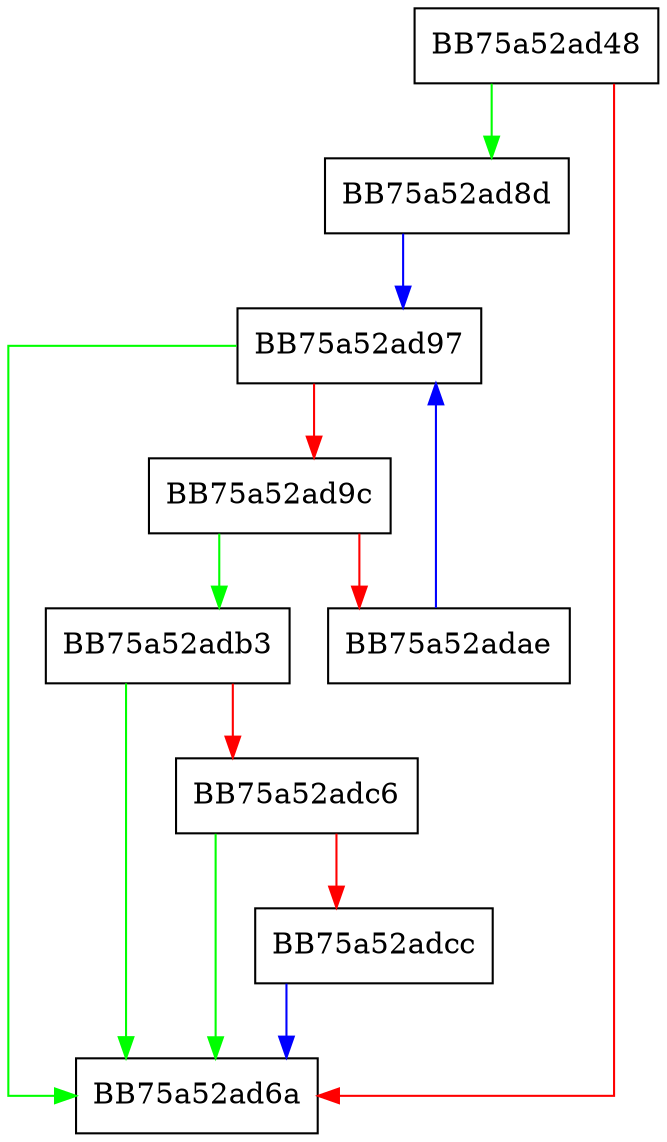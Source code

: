 digraph ClearConnectionCache {
  node [shape="box"];
  graph [splines=ortho];
  BB75a52ad48 -> BB75a52ad8d [color="green"];
  BB75a52ad48 -> BB75a52ad6a [color="red"];
  BB75a52ad8d -> BB75a52ad97 [color="blue"];
  BB75a52ad97 -> BB75a52ad6a [color="green"];
  BB75a52ad97 -> BB75a52ad9c [color="red"];
  BB75a52ad9c -> BB75a52adb3 [color="green"];
  BB75a52ad9c -> BB75a52adae [color="red"];
  BB75a52adae -> BB75a52ad97 [color="blue"];
  BB75a52adb3 -> BB75a52ad6a [color="green"];
  BB75a52adb3 -> BB75a52adc6 [color="red"];
  BB75a52adc6 -> BB75a52ad6a [color="green"];
  BB75a52adc6 -> BB75a52adcc [color="red"];
  BB75a52adcc -> BB75a52ad6a [color="blue"];
}